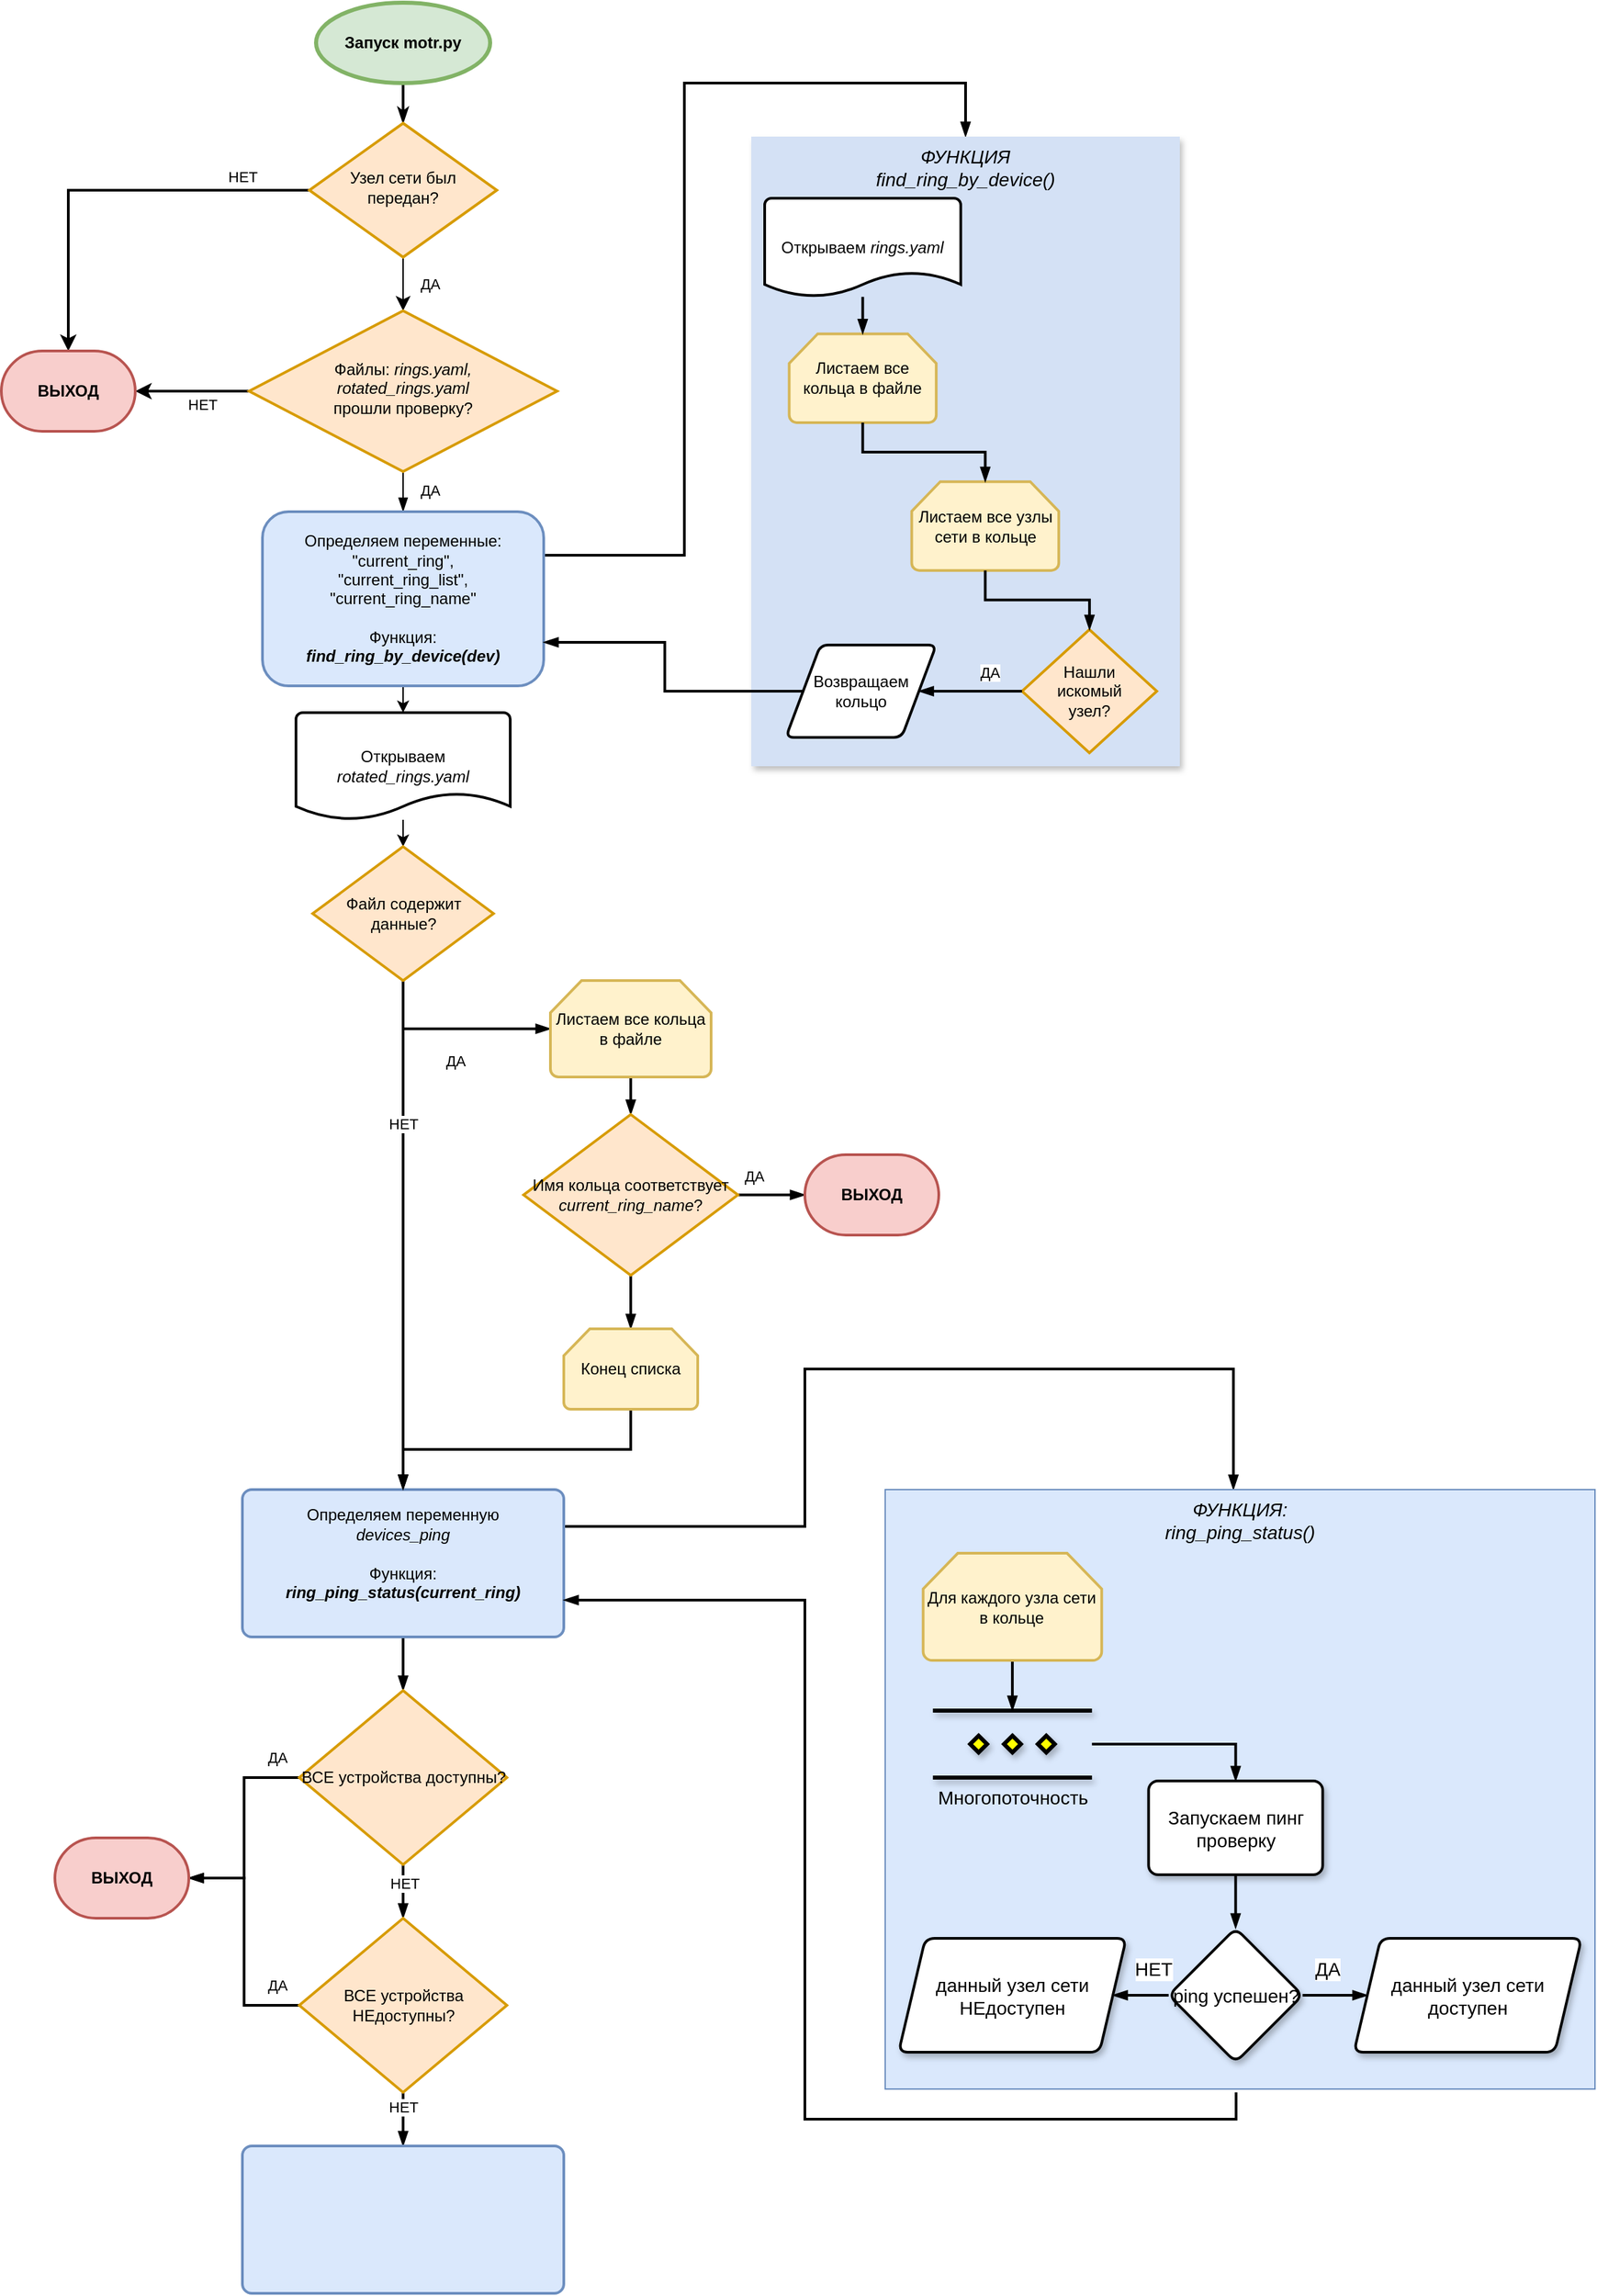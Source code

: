<mxfile version="13.6.5" type="github">
  <diagram id="C5RBs43oDa-KdzZeNtuy" name="Page-1">
    <mxGraphModel dx="1108" dy="736" grid="1" gridSize="10" guides="1" tooltips="1" connect="1" arrows="1" fold="1" page="1" pageScale="1" pageWidth="2339" pageHeight="3300" math="0" shadow="0">
      <root>
        <mxCell id="WIyWlLk6GJQsqaUBKTNV-0" />
        <mxCell id="WIyWlLk6GJQsqaUBKTNV-1" parent="WIyWlLk6GJQsqaUBKTNV-0" />
        <mxCell id="WIyWlLk6GJQsqaUBKTNV-2" value="" style="rounded=0;html=1;jettySize=auto;orthogonalLoop=1;fontSize=11;endArrow=classicThin;endFill=1;strokeWidth=2;shadow=0;labelBackgroundColor=none;edgeStyle=orthogonalEdgeStyle;exitX=0.5;exitY=1;exitDx=0;exitDy=0;exitPerimeter=0;" parent="WIyWlLk6GJQsqaUBKTNV-1" source="qdzVhZ0BJHm87TB0EGFF-5" target="WIyWlLk6GJQsqaUBKTNV-6" edge="1">
          <mxGeometry relative="1" as="geometry">
            <mxPoint x="370" y="80" as="sourcePoint" />
          </mxGeometry>
        </mxCell>
        <mxCell id="WIyWlLk6GJQsqaUBKTNV-4" value="&lt;div&gt;ДА&lt;/div&gt;" style="rounded=0;html=1;jettySize=auto;orthogonalLoop=1;fontSize=11;endArrow=classic;endFill=1;endSize=8;strokeWidth=1;shadow=0;labelBackgroundColor=none;edgeStyle=orthogonalEdgeStyle;" parent="WIyWlLk6GJQsqaUBKTNV-1" source="WIyWlLk6GJQsqaUBKTNV-6" target="WIyWlLk6GJQsqaUBKTNV-10" edge="1">
          <mxGeometry y="20" relative="1" as="geometry">
            <mxPoint as="offset" />
          </mxGeometry>
        </mxCell>
        <mxCell id="qdzVhZ0BJHm87TB0EGFF-9" style="edgeStyle=orthogonalEdgeStyle;rounded=0;orthogonalLoop=1;jettySize=auto;html=1;entryX=0.5;entryY=0;entryDx=0;entryDy=0;entryPerimeter=0;strokeWidth=2;" edge="1" parent="WIyWlLk6GJQsqaUBKTNV-1" source="WIyWlLk6GJQsqaUBKTNV-6" target="qdzVhZ0BJHm87TB0EGFF-6">
          <mxGeometry relative="1" as="geometry" />
        </mxCell>
        <mxCell id="qdzVhZ0BJHm87TB0EGFF-10" value="НЕТ" style="edgeLabel;html=1;align=center;verticalAlign=middle;resizable=0;points=[];" vertex="1" connectable="0" parent="qdzVhZ0BJHm87TB0EGFF-9">
          <mxGeometry x="-0.043" y="4" relative="1" as="geometry">
            <mxPoint x="93" y="-14" as="offset" />
          </mxGeometry>
        </mxCell>
        <mxCell id="WIyWlLk6GJQsqaUBKTNV-6" value="Узел сети был передан?" style="rhombus;whiteSpace=wrap;html=1;shadow=0;fontFamily=Helvetica;fontSize=12;align=center;strokeWidth=2;spacing=6;spacingTop=-4;fillColor=#ffe6cc;strokeColor=#d79b00;" parent="WIyWlLk6GJQsqaUBKTNV-1" vertex="1">
          <mxGeometry x="300" y="110" width="140" height="100" as="geometry" />
        </mxCell>
        <mxCell id="WIyWlLk6GJQsqaUBKTNV-8" value="ДА" style="rounded=0;html=1;jettySize=auto;orthogonalLoop=1;fontSize=11;endArrow=blockThin;endFill=1;endSize=8;strokeWidth=1;shadow=0;labelBackgroundColor=none;edgeStyle=orthogonalEdgeStyle;" parent="WIyWlLk6GJQsqaUBKTNV-1" source="WIyWlLk6GJQsqaUBKTNV-10" target="WIyWlLk6GJQsqaUBKTNV-11" edge="1">
          <mxGeometry x="0.333" y="20" relative="1" as="geometry">
            <mxPoint as="offset" />
          </mxGeometry>
        </mxCell>
        <mxCell id="qdzVhZ0BJHm87TB0EGFF-11" style="edgeStyle=orthogonalEdgeStyle;rounded=0;orthogonalLoop=1;jettySize=auto;html=1;entryX=1;entryY=0.5;entryDx=0;entryDy=0;entryPerimeter=0;strokeWidth=2;" edge="1" parent="WIyWlLk6GJQsqaUBKTNV-1" source="WIyWlLk6GJQsqaUBKTNV-10" target="qdzVhZ0BJHm87TB0EGFF-6">
          <mxGeometry relative="1" as="geometry" />
        </mxCell>
        <mxCell id="qdzVhZ0BJHm87TB0EGFF-12" value="НЕТ" style="edgeLabel;html=1;align=center;verticalAlign=middle;resizable=0;points=[];" vertex="1" connectable="0" parent="qdzVhZ0BJHm87TB0EGFF-11">
          <mxGeometry x="-0.015" y="-1" relative="1" as="geometry">
            <mxPoint x="7" y="11" as="offset" />
          </mxGeometry>
        </mxCell>
        <mxCell id="WIyWlLk6GJQsqaUBKTNV-10" value="&lt;div&gt;Файлы: &lt;i&gt;rings.yaml,&lt;/i&gt;&lt;/div&gt;&lt;div&gt;&lt;i&gt;rotated_rings.yaml&lt;/i&gt;&lt;/div&gt;&lt;div&gt;прошли проверку?&lt;br&gt;&lt;/div&gt;" style="rhombus;whiteSpace=wrap;html=1;shadow=0;fontFamily=Helvetica;fontSize=12;align=center;strokeWidth=2;spacing=6;spacingTop=-4;fillColor=#ffe6cc;strokeColor=#d79b00;" parent="WIyWlLk6GJQsqaUBKTNV-1" vertex="1">
          <mxGeometry x="255" y="250" width="230" height="120" as="geometry" />
        </mxCell>
        <mxCell id="qdzVhZ0BJHm87TB0EGFF-20" value="" style="edgeStyle=orthogonalEdgeStyle;rounded=0;orthogonalLoop=1;jettySize=auto;html=1;" edge="1" parent="WIyWlLk6GJQsqaUBKTNV-1" source="WIyWlLk6GJQsqaUBKTNV-11" target="qdzVhZ0BJHm87TB0EGFF-19">
          <mxGeometry relative="1" as="geometry" />
        </mxCell>
        <mxCell id="qdzVhZ0BJHm87TB0EGFF-87" style="edgeStyle=orthogonalEdgeStyle;rounded=0;orthogonalLoop=1;jettySize=auto;html=1;exitX=1;exitY=0.25;exitDx=0;exitDy=0;endArrow=blockThin;endFill=1;strokeWidth=2;fontSize=14;" edge="1" parent="WIyWlLk6GJQsqaUBKTNV-1" source="WIyWlLk6GJQsqaUBKTNV-11">
          <mxGeometry relative="1" as="geometry">
            <mxPoint x="790" y="120" as="targetPoint" />
            <Array as="points">
              <mxPoint x="580" y="433" />
              <mxPoint x="580" y="80" />
              <mxPoint x="790" y="80" />
            </Array>
          </mxGeometry>
        </mxCell>
        <mxCell id="WIyWlLk6GJQsqaUBKTNV-11" value="&lt;div&gt;Определяем переменные:&lt;/div&gt;&lt;div&gt; &quot;current_ring&quot;, &lt;br&gt;&lt;/div&gt;&lt;div&gt;&quot;current_ring_list&quot;,&lt;/div&gt;&lt;div&gt; &quot;current_ring_name&quot;&lt;/div&gt;&lt;div&gt;&lt;br&gt;&lt;/div&gt;&lt;div&gt;Функция:&lt;/div&gt;&lt;div&gt;&lt;b&gt;&lt;i&gt;find_ring_by_device(dev)&lt;/i&gt;&lt;/b&gt;&lt;br&gt;&lt;/div&gt;" style="rounded=1;whiteSpace=wrap;html=1;fontSize=12;glass=0;strokeWidth=2;shadow=0;fillColor=#dae8fc;strokeColor=#6c8ebf;" parent="WIyWlLk6GJQsqaUBKTNV-1" vertex="1">
          <mxGeometry x="265" y="400" width="210" height="130" as="geometry" />
        </mxCell>
        <mxCell id="qdzVhZ0BJHm87TB0EGFF-5" value="&lt;b&gt;Запуск motr.py&lt;/b&gt;" style="strokeWidth=3;html=1;shape=mxgraph.flowchart.start_1;whiteSpace=wrap;fillColor=#d5e8d4;strokeColor=#82b366;" vertex="1" parent="WIyWlLk6GJQsqaUBKTNV-1">
          <mxGeometry x="305" y="20" width="130" height="60" as="geometry" />
        </mxCell>
        <mxCell id="qdzVhZ0BJHm87TB0EGFF-6" value="&lt;b&gt;ВЫХОД&lt;/b&gt;" style="strokeWidth=2;html=1;shape=mxgraph.flowchart.terminator;whiteSpace=wrap;fillColor=#f8cecc;strokeColor=#b85450;" vertex="1" parent="WIyWlLk6GJQsqaUBKTNV-1">
          <mxGeometry x="70" y="280" width="100" height="60" as="geometry" />
        </mxCell>
        <mxCell id="qdzVhZ0BJHm87TB0EGFF-23" value="" style="edgeStyle=orthogonalEdgeStyle;rounded=0;orthogonalLoop=1;jettySize=auto;html=1;" edge="1" parent="WIyWlLk6GJQsqaUBKTNV-1" source="qdzVhZ0BJHm87TB0EGFF-19" target="qdzVhZ0BJHm87TB0EGFF-22">
          <mxGeometry relative="1" as="geometry" />
        </mxCell>
        <mxCell id="qdzVhZ0BJHm87TB0EGFF-19" value="Открываем &lt;i&gt;rotated_rings.yaml&lt;/i&gt;" style="strokeWidth=2;html=1;shape=mxgraph.flowchart.document2;whiteSpace=wrap;size=0.25;" vertex="1" parent="WIyWlLk6GJQsqaUBKTNV-1">
          <mxGeometry x="290" y="550" width="160" height="80" as="geometry" />
        </mxCell>
        <mxCell id="qdzVhZ0BJHm87TB0EGFF-28" value="" style="edgeStyle=orthogonalEdgeStyle;rounded=0;orthogonalLoop=1;jettySize=auto;html=1;endArrow=blockThin;endFill=1;strokeWidth=2;" edge="1" parent="WIyWlLk6GJQsqaUBKTNV-1" source="qdzVhZ0BJHm87TB0EGFF-22" target="qdzVhZ0BJHm87TB0EGFF-27">
          <mxGeometry relative="1" as="geometry">
            <Array as="points">
              <mxPoint x="370" y="760" />
              <mxPoint x="370" y="760" />
            </Array>
          </mxGeometry>
        </mxCell>
        <mxCell id="qdzVhZ0BJHm87TB0EGFF-29" value="ДА" style="edgeLabel;html=1;align=center;verticalAlign=middle;resizable=0;points=[];" vertex="1" connectable="0" parent="qdzVhZ0BJHm87TB0EGFF-28">
          <mxGeometry x="-0.422" y="-3" relative="1" as="geometry">
            <mxPoint x="33" y="21" as="offset" />
          </mxGeometry>
        </mxCell>
        <mxCell id="qdzVhZ0BJHm87TB0EGFF-53" style="edgeStyle=orthogonalEdgeStyle;rounded=0;orthogonalLoop=1;jettySize=auto;html=1;endArrow=blockThin;endFill=1;strokeWidth=2;entryX=0.5;entryY=0;entryDx=0;entryDy=0;" edge="1" parent="WIyWlLk6GJQsqaUBKTNV-1" source="qdzVhZ0BJHm87TB0EGFF-22" target="qdzVhZ0BJHm87TB0EGFF-37">
          <mxGeometry relative="1" as="geometry">
            <mxPoint x="270" y="1140" as="targetPoint" />
          </mxGeometry>
        </mxCell>
        <mxCell id="qdzVhZ0BJHm87TB0EGFF-55" value="НЕТ" style="edgeLabel;html=1;align=center;verticalAlign=middle;resizable=0;points=[];" vertex="1" connectable="0" parent="qdzVhZ0BJHm87TB0EGFF-53">
          <mxGeometry x="-0.44" relative="1" as="geometry">
            <mxPoint as="offset" />
          </mxGeometry>
        </mxCell>
        <mxCell id="qdzVhZ0BJHm87TB0EGFF-22" value="Файл содержит данные?" style="rhombus;whiteSpace=wrap;html=1;strokeWidth=2;fillColor=#ffe6cc;strokeColor=#d79b00;" vertex="1" parent="WIyWlLk6GJQsqaUBKTNV-1">
          <mxGeometry x="302.5" y="650" width="135" height="100" as="geometry" />
        </mxCell>
        <mxCell id="qdzVhZ0BJHm87TB0EGFF-31" value="" style="edgeStyle=orthogonalEdgeStyle;rounded=0;orthogonalLoop=1;jettySize=auto;html=1;endArrow=blockThin;endFill=1;strokeWidth=2;" edge="1" parent="WIyWlLk6GJQsqaUBKTNV-1" source="qdzVhZ0BJHm87TB0EGFF-27" target="qdzVhZ0BJHm87TB0EGFF-30">
          <mxGeometry relative="1" as="geometry" />
        </mxCell>
        <mxCell id="qdzVhZ0BJHm87TB0EGFF-27" value="Листаем все кольца в файле" style="strokeWidth=2;html=1;shape=mxgraph.flowchart.loop_limit;whiteSpace=wrap;fillColor=#fff2cc;strokeColor=#d6b656;" vertex="1" parent="WIyWlLk6GJQsqaUBKTNV-1">
          <mxGeometry x="480" y="750" width="120" height="72" as="geometry" />
        </mxCell>
        <mxCell id="qdzVhZ0BJHm87TB0EGFF-45" value="" style="edgeStyle=orthogonalEdgeStyle;rounded=0;orthogonalLoop=1;jettySize=auto;html=1;endArrow=blockThin;endFill=1;strokeWidth=2;" edge="1" parent="WIyWlLk6GJQsqaUBKTNV-1" source="qdzVhZ0BJHm87TB0EGFF-30" target="qdzVhZ0BJHm87TB0EGFF-44">
          <mxGeometry relative="1" as="geometry" />
        </mxCell>
        <mxCell id="qdzVhZ0BJHm87TB0EGFF-51" value="" style="edgeStyle=orthogonalEdgeStyle;rounded=0;orthogonalLoop=1;jettySize=auto;html=1;endArrow=blockThin;endFill=1;strokeWidth=2;" edge="1" parent="WIyWlLk6GJQsqaUBKTNV-1" source="qdzVhZ0BJHm87TB0EGFF-30" target="qdzVhZ0BJHm87TB0EGFF-47">
          <mxGeometry relative="1" as="geometry" />
        </mxCell>
        <mxCell id="qdzVhZ0BJHm87TB0EGFF-52" value="ДА" style="edgeLabel;html=1;align=center;verticalAlign=middle;resizable=0;points=[];" vertex="1" connectable="0" parent="qdzVhZ0BJHm87TB0EGFF-51">
          <mxGeometry x="-0.218" y="2" relative="1" as="geometry">
            <mxPoint x="-7.5" y="-12" as="offset" />
          </mxGeometry>
        </mxCell>
        <mxCell id="qdzVhZ0BJHm87TB0EGFF-30" value="&lt;div align=&quot;center&quot;&gt;Имя кольца соответствует&lt;/div&gt;&lt;div align=&quot;center&quot;&gt;&lt;i&gt;current_ring_name&lt;/i&gt;?&lt;br&gt;&lt;/div&gt;" style="rhombus;whiteSpace=wrap;html=1;strokeWidth=2;fillColor=#ffe6cc;strokeColor=#d79b00;align=center;" vertex="1" parent="WIyWlLk6GJQsqaUBKTNV-1">
          <mxGeometry x="460" y="850" width="160" height="120" as="geometry" />
        </mxCell>
        <mxCell id="qdzVhZ0BJHm87TB0EGFF-58" value="" style="edgeStyle=orthogonalEdgeStyle;rounded=0;orthogonalLoop=1;jettySize=auto;html=1;endArrow=blockThin;endFill=1;strokeWidth=2;" edge="1" parent="WIyWlLk6GJQsqaUBKTNV-1" source="qdzVhZ0BJHm87TB0EGFF-37" target="qdzVhZ0BJHm87TB0EGFF-57">
          <mxGeometry relative="1" as="geometry" />
        </mxCell>
        <mxCell id="qdzVhZ0BJHm87TB0EGFF-129" style="edgeStyle=orthogonalEdgeStyle;rounded=0;orthogonalLoop=1;jettySize=auto;html=1;exitX=1;exitY=0.25;exitDx=0;exitDy=0;endArrow=blockThin;endFill=1;strokeWidth=2;fontSize=14;fontColor=#000000;" edge="1" parent="WIyWlLk6GJQsqaUBKTNV-1" source="qdzVhZ0BJHm87TB0EGFF-37">
          <mxGeometry relative="1" as="geometry">
            <mxPoint x="990" y="1130" as="targetPoint" />
            <Array as="points">
              <mxPoint x="670" y="1158" />
              <mxPoint x="670" y="1040" />
            </Array>
          </mxGeometry>
        </mxCell>
        <mxCell id="qdzVhZ0BJHm87TB0EGFF-37" value="&lt;div&gt;Определяем переменную&lt;/div&gt;&lt;div&gt;&lt;i&gt;devices_ping&lt;/i&gt;&lt;/div&gt;&lt;div&gt;&lt;i&gt;&lt;/i&gt;&lt;br&gt;&lt;/div&gt;&lt;div&gt;Функция:&lt;/div&gt;&lt;div&gt;&lt;b&gt;&lt;i&gt;ring_ping_status(current_ring)&lt;/i&gt;&lt;/b&gt;&lt;/div&gt;&lt;div&gt;&lt;i&gt;&lt;/i&gt;&lt;br&gt;&lt;/div&gt;" style="rounded=1;whiteSpace=wrap;html=1;absoluteArcSize=1;arcSize=14;strokeWidth=2;fillColor=#dae8fc;strokeColor=#6c8ebf;" vertex="1" parent="WIyWlLk6GJQsqaUBKTNV-1">
          <mxGeometry x="250" y="1130" width="240" height="110" as="geometry" />
        </mxCell>
        <mxCell id="qdzVhZ0BJHm87TB0EGFF-46" value="" style="edgeStyle=orthogonalEdgeStyle;rounded=0;orthogonalLoop=1;jettySize=auto;html=1;endArrow=blockThin;endFill=1;strokeWidth=2;" edge="1" parent="WIyWlLk6GJQsqaUBKTNV-1" source="qdzVhZ0BJHm87TB0EGFF-44" target="qdzVhZ0BJHm87TB0EGFF-37">
          <mxGeometry relative="1" as="geometry" />
        </mxCell>
        <mxCell id="qdzVhZ0BJHm87TB0EGFF-44" value="Конец списка" style="strokeWidth=2;html=1;shape=mxgraph.flowchart.loop_limit;whiteSpace=wrap;fillColor=#fff2cc;strokeColor=#d6b656;" vertex="1" parent="WIyWlLk6GJQsqaUBKTNV-1">
          <mxGeometry x="490" y="1010" width="100" height="60" as="geometry" />
        </mxCell>
        <mxCell id="qdzVhZ0BJHm87TB0EGFF-47" value="&lt;b&gt;ВЫХОД&lt;/b&gt;" style="strokeWidth=2;html=1;shape=mxgraph.flowchart.terminator;whiteSpace=wrap;fillColor=#f8cecc;strokeColor=#b85450;" vertex="1" parent="WIyWlLk6GJQsqaUBKTNV-1">
          <mxGeometry x="670" y="880" width="100" height="60" as="geometry" />
        </mxCell>
        <mxCell id="qdzVhZ0BJHm87TB0EGFF-61" value="" style="edgeStyle=orthogonalEdgeStyle;rounded=0;orthogonalLoop=1;jettySize=auto;html=1;endArrow=blockThin;endFill=1;strokeWidth=2;" edge="1" parent="WIyWlLk6GJQsqaUBKTNV-1" source="qdzVhZ0BJHm87TB0EGFF-57" target="qdzVhZ0BJHm87TB0EGFF-60">
          <mxGeometry relative="1" as="geometry" />
        </mxCell>
        <mxCell id="qdzVhZ0BJHm87TB0EGFF-62" value="НЕТ" style="edgeLabel;html=1;align=center;verticalAlign=middle;resizable=0;points=[];" vertex="1" connectable="0" parent="qdzVhZ0BJHm87TB0EGFF-61">
          <mxGeometry x="-0.299" y="1" relative="1" as="geometry">
            <mxPoint as="offset" />
          </mxGeometry>
        </mxCell>
        <mxCell id="qdzVhZ0BJHm87TB0EGFF-64" style="edgeStyle=orthogonalEdgeStyle;rounded=0;orthogonalLoop=1;jettySize=auto;html=1;endArrow=blockThin;endFill=1;strokeWidth=2;" edge="1" parent="WIyWlLk6GJQsqaUBKTNV-1" source="qdzVhZ0BJHm87TB0EGFF-57" target="qdzVhZ0BJHm87TB0EGFF-63">
          <mxGeometry relative="1" as="geometry" />
        </mxCell>
        <mxCell id="qdzVhZ0BJHm87TB0EGFF-66" value="ДА" style="edgeLabel;html=1;align=center;verticalAlign=middle;resizable=0;points=[];" vertex="1" connectable="0" parent="qdzVhZ0BJHm87TB0EGFF-64">
          <mxGeometry x="-0.633" relative="1" as="geometry">
            <mxPoint x="12.5" y="-15" as="offset" />
          </mxGeometry>
        </mxCell>
        <mxCell id="qdzVhZ0BJHm87TB0EGFF-57" value="ВСЕ устройства доступны?" style="strokeWidth=2;html=1;shape=mxgraph.flowchart.decision;whiteSpace=wrap;fillColor=#ffe6cc;strokeColor=#d79b00;" vertex="1" parent="WIyWlLk6GJQsqaUBKTNV-1">
          <mxGeometry x="292.5" y="1280" width="155" height="130" as="geometry" />
        </mxCell>
        <mxCell id="qdzVhZ0BJHm87TB0EGFF-65" style="edgeStyle=orthogonalEdgeStyle;rounded=0;orthogonalLoop=1;jettySize=auto;html=1;endArrow=blockThin;endFill=1;strokeWidth=2;" edge="1" parent="WIyWlLk6GJQsqaUBKTNV-1" source="qdzVhZ0BJHm87TB0EGFF-60" target="qdzVhZ0BJHm87TB0EGFF-63">
          <mxGeometry relative="1" as="geometry" />
        </mxCell>
        <mxCell id="qdzVhZ0BJHm87TB0EGFF-67" value="ДА" style="edgeLabel;html=1;align=center;verticalAlign=middle;resizable=0;points=[];" vertex="1" connectable="0" parent="qdzVhZ0BJHm87TB0EGFF-65">
          <mxGeometry x="-0.657" relative="1" as="geometry">
            <mxPoint x="14.17" y="-15" as="offset" />
          </mxGeometry>
        </mxCell>
        <mxCell id="qdzVhZ0BJHm87TB0EGFF-69" value="" style="edgeStyle=orthogonalEdgeStyle;rounded=0;orthogonalLoop=1;jettySize=auto;html=1;endArrow=blockThin;endFill=1;strokeWidth=2;" edge="1" parent="WIyWlLk6GJQsqaUBKTNV-1" source="qdzVhZ0BJHm87TB0EGFF-60" target="qdzVhZ0BJHm87TB0EGFF-68">
          <mxGeometry relative="1" as="geometry">
            <Array as="points">
              <mxPoint x="370" y="1590" />
              <mxPoint x="370" y="1590" />
            </Array>
          </mxGeometry>
        </mxCell>
        <mxCell id="qdzVhZ0BJHm87TB0EGFF-70" value="НЕТ" style="edgeLabel;html=1;align=center;verticalAlign=middle;resizable=0;points=[];" vertex="1" connectable="0" parent="qdzVhZ0BJHm87TB0EGFF-69">
          <mxGeometry x="-0.333" y="6" relative="1" as="geometry">
            <mxPoint x="-6" y="-3.14" as="offset" />
          </mxGeometry>
        </mxCell>
        <mxCell id="qdzVhZ0BJHm87TB0EGFF-60" value="ВСЕ устройства НЕдоступны?" style="strokeWidth=2;html=1;shape=mxgraph.flowchart.decision;whiteSpace=wrap;fillColor=#ffe6cc;strokeColor=#d79b00;" vertex="1" parent="WIyWlLk6GJQsqaUBKTNV-1">
          <mxGeometry x="292.5" y="1450" width="155" height="130" as="geometry" />
        </mxCell>
        <mxCell id="qdzVhZ0BJHm87TB0EGFF-63" value="&lt;b&gt;ВЫХОД&lt;/b&gt;" style="strokeWidth=2;html=1;shape=mxgraph.flowchart.terminator;whiteSpace=wrap;fillColor=#f8cecc;strokeColor=#b85450;" vertex="1" parent="WIyWlLk6GJQsqaUBKTNV-1">
          <mxGeometry x="110" y="1390" width="100" height="60" as="geometry" />
        </mxCell>
        <mxCell id="qdzVhZ0BJHm87TB0EGFF-68" value="" style="rounded=1;whiteSpace=wrap;html=1;absoluteArcSize=1;arcSize=14;strokeWidth=2;fillColor=#dae8fc;strokeColor=#6c8ebf;" vertex="1" parent="WIyWlLk6GJQsqaUBKTNV-1">
          <mxGeometry x="250" y="1620" width="240" height="110" as="geometry" />
        </mxCell>
        <mxCell id="qdzVhZ0BJHm87TB0EGFF-89" value="" style="group" vertex="1" connectable="0" parent="WIyWlLk6GJQsqaUBKTNV-1">
          <mxGeometry x="630" y="120" width="320" height="470" as="geometry" />
        </mxCell>
        <mxCell id="qdzVhZ0BJHm87TB0EGFF-84" value="ФУНКЦИЯ&#xa;find_ring_by_device()" style="group;fillColor=#D4E1F5;shadow=1;fontStyle=2;fontSize=14;container=0;" vertex="1" connectable="0" parent="qdzVhZ0BJHm87TB0EGFF-89">
          <mxGeometry width="320" height="470" as="geometry" />
        </mxCell>
        <mxCell id="qdzVhZ0BJHm87TB0EGFF-71" value="Открываем &lt;i&gt;rings.yaml&lt;/i&gt;" style="strokeWidth=2;html=1;shape=mxgraph.flowchart.document2;whiteSpace=wrap;size=0.25;" vertex="1" parent="qdzVhZ0BJHm87TB0EGFF-89">
          <mxGeometry x="10" y="46" width="146.401" height="73.6" as="geometry" />
        </mxCell>
        <mxCell id="qdzVhZ0BJHm87TB0EGFF-72" value="Листаем все кольца в файле" style="strokeWidth=2;html=1;shape=mxgraph.flowchart.loop_limit;whiteSpace=wrap;fillColor=#fff2cc;strokeColor=#d6b656;" vertex="1" parent="qdzVhZ0BJHm87TB0EGFF-89">
          <mxGeometry x="28.3" y="147.2" width="109.8" height="66.24" as="geometry" />
        </mxCell>
        <mxCell id="qdzVhZ0BJHm87TB0EGFF-74" value="" style="edgeStyle=orthogonalEdgeStyle;rounded=0;orthogonalLoop=1;jettySize=auto;html=1;endArrow=blockThin;endFill=1;strokeWidth=2;" edge="1" parent="qdzVhZ0BJHm87TB0EGFF-89" source="qdzVhZ0BJHm87TB0EGFF-71" target="qdzVhZ0BJHm87TB0EGFF-72">
          <mxGeometry relative="1" as="geometry" />
        </mxCell>
        <mxCell id="qdzVhZ0BJHm87TB0EGFF-73" value="Листаем все узлы сети в кольце" style="strokeWidth=2;html=1;shape=mxgraph.flowchart.loop_limit;whiteSpace=wrap;fillColor=#fff2cc;strokeColor=#d6b656;" vertex="1" parent="qdzVhZ0BJHm87TB0EGFF-89">
          <mxGeometry x="119.8" y="257.6" width="109.8" height="66.24" as="geometry" />
        </mxCell>
        <mxCell id="qdzVhZ0BJHm87TB0EGFF-75" style="edgeStyle=orthogonalEdgeStyle;rounded=0;orthogonalLoop=1;jettySize=auto;html=1;endArrow=blockThin;endFill=1;strokeWidth=2;" edge="1" parent="qdzVhZ0BJHm87TB0EGFF-89" source="qdzVhZ0BJHm87TB0EGFF-72" target="qdzVhZ0BJHm87TB0EGFF-73">
          <mxGeometry relative="1" as="geometry" />
        </mxCell>
        <mxCell id="qdzVhZ0BJHm87TB0EGFF-77" value="&lt;div&gt;Нашли &lt;br&gt;&lt;/div&gt;&lt;div&gt;искомый &lt;br&gt;&lt;/div&gt;&lt;div&gt;узел?&lt;/div&gt;" style="rhombus;whiteSpace=wrap;html=1;strokeColor=#d79b00;strokeWidth=2;fillColor=#ffe6cc;" vertex="1" parent="qdzVhZ0BJHm87TB0EGFF-89">
          <mxGeometry x="202.151" y="368" width="100.65" height="92" as="geometry" />
        </mxCell>
        <mxCell id="qdzVhZ0BJHm87TB0EGFF-78" value="" style="edgeStyle=orthogonalEdgeStyle;rounded=0;orthogonalLoop=1;jettySize=auto;html=1;endArrow=blockThin;endFill=1;strokeWidth=2;" edge="1" parent="qdzVhZ0BJHm87TB0EGFF-89" source="qdzVhZ0BJHm87TB0EGFF-73" target="qdzVhZ0BJHm87TB0EGFF-77">
          <mxGeometry relative="1" as="geometry" />
        </mxCell>
        <mxCell id="qdzVhZ0BJHm87TB0EGFF-81" value="&lt;div&gt;Возвращаем&lt;/div&gt;&lt;div&gt;кольцо&lt;br&gt; &lt;/div&gt;" style="shape=parallelogram;html=1;strokeWidth=2;perimeter=parallelogramPerimeter;whiteSpace=wrap;rounded=1;arcSize=12;size=0.23;" vertex="1" parent="qdzVhZ0BJHm87TB0EGFF-89">
          <mxGeometry x="25.802" y="379.5" width="112.298" height="69" as="geometry" />
        </mxCell>
        <mxCell id="qdzVhZ0BJHm87TB0EGFF-82" value="" style="edgeStyle=orthogonalEdgeStyle;rounded=0;orthogonalLoop=1;jettySize=auto;html=1;endArrow=blockThin;endFill=1;strokeWidth=2;" edge="1" parent="qdzVhZ0BJHm87TB0EGFF-89" source="qdzVhZ0BJHm87TB0EGFF-77" target="qdzVhZ0BJHm87TB0EGFF-81">
          <mxGeometry relative="1" as="geometry" />
        </mxCell>
        <mxCell id="qdzVhZ0BJHm87TB0EGFF-83" value="ДА" style="edgeLabel;html=1;align=center;verticalAlign=middle;resizable=0;points=[];" vertex="1" connectable="0" parent="qdzVhZ0BJHm87TB0EGFF-82">
          <mxGeometry x="-0.382" y="-2" relative="1" as="geometry">
            <mxPoint y="-12" as="offset" />
          </mxGeometry>
        </mxCell>
        <mxCell id="qdzVhZ0BJHm87TB0EGFF-90" style="edgeStyle=orthogonalEdgeStyle;rounded=0;orthogonalLoop=1;jettySize=auto;html=1;exitX=0;exitY=0.5;exitDx=0;exitDy=0;entryX=1;entryY=0.75;entryDx=0;entryDy=0;endArrow=blockThin;endFill=1;strokeWidth=2;fontSize=14;" edge="1" parent="WIyWlLk6GJQsqaUBKTNV-1" source="qdzVhZ0BJHm87TB0EGFF-81" target="WIyWlLk6GJQsqaUBKTNV-11">
          <mxGeometry relative="1" as="geometry" />
        </mxCell>
        <mxCell id="qdzVhZ0BJHm87TB0EGFF-126" value="" style="group" vertex="1" connectable="0" parent="WIyWlLk6GJQsqaUBKTNV-1">
          <mxGeometry x="730" y="1130" width="530" height="447.5" as="geometry" />
        </mxCell>
        <mxCell id="qdzVhZ0BJHm87TB0EGFF-125" value="ФУНКЦИЯ:&#xa;ring_ping_status()&#xa;" style="group;fillColor=#dae8fc;strokeColor=#6c8ebf;container=0;fontStyle=2;fontSize=14;" vertex="1" connectable="0" parent="qdzVhZ0BJHm87TB0EGFF-126">
          <mxGeometry width="530" height="447.5" as="geometry" />
        </mxCell>
        <mxCell id="qdzVhZ0BJHm87TB0EGFF-91" value="Многопоточность" style="verticalLabelPosition=bottom;verticalAlign=top;html=1;shape=mxgraph.flowchart.parallel_mode;pointerEvents=1;shadow=1;strokeWidth=3;fillColor=#D4E1F5;fontSize=14;" vertex="1" parent="qdzVhZ0BJHm87TB0EGFF-126">
          <mxGeometry x="35.63" y="165" width="118.75" height="50" as="geometry" />
        </mxCell>
        <mxCell id="qdzVhZ0BJHm87TB0EGFF-94" value="" style="edgeStyle=orthogonalEdgeStyle;rounded=0;orthogonalLoop=1;jettySize=auto;html=1;endArrow=blockThin;endFill=1;strokeWidth=2;fontSize=14;" edge="1" parent="qdzVhZ0BJHm87TB0EGFF-126" source="qdzVhZ0BJHm87TB0EGFF-92" target="qdzVhZ0BJHm87TB0EGFF-91">
          <mxGeometry relative="1" as="geometry" />
        </mxCell>
        <mxCell id="qdzVhZ0BJHm87TB0EGFF-92" value="Для каждого узла сети в кольце" style="strokeWidth=2;html=1;shape=mxgraph.flowchart.loop_limit;whiteSpace=wrap;fillColor=#fff2cc;strokeColor=#d6b656;" vertex="1" parent="qdzVhZ0BJHm87TB0EGFF-126">
          <mxGeometry x="28.33" y="47.5" width="133.33" height="80" as="geometry" />
        </mxCell>
        <mxCell id="qdzVhZ0BJHm87TB0EGFF-96" value="Запускаем пинг проверку" style="rounded=1;whiteSpace=wrap;html=1;absoluteArcSize=1;arcSize=14;strokeWidth=2;shadow=1;fontSize=14;" vertex="1" parent="qdzVhZ0BJHm87TB0EGFF-126">
          <mxGeometry x="196.67" y="217.5" width="130" height="70" as="geometry" />
        </mxCell>
        <mxCell id="qdzVhZ0BJHm87TB0EGFF-99" value="" style="edgeStyle=orthogonalEdgeStyle;rounded=0;orthogonalLoop=1;jettySize=auto;html=1;endArrow=blockThin;endFill=1;strokeWidth=2;fontSize=14;" edge="1" parent="qdzVhZ0BJHm87TB0EGFF-126" source="qdzVhZ0BJHm87TB0EGFF-91" target="qdzVhZ0BJHm87TB0EGFF-96">
          <mxGeometry relative="1" as="geometry" />
        </mxCell>
        <mxCell id="qdzVhZ0BJHm87TB0EGFF-102" value="ping успешен?" style="rhombus;whiteSpace=wrap;html=1;rounded=1;shadow=1;fontSize=14;strokeWidth=2;arcSize=14;" vertex="1" parent="qdzVhZ0BJHm87TB0EGFF-126">
          <mxGeometry x="211.67" y="327.5" width="100" height="100" as="geometry" />
        </mxCell>
        <mxCell id="qdzVhZ0BJHm87TB0EGFF-103" value="" style="edgeStyle=orthogonalEdgeStyle;rounded=0;orthogonalLoop=1;jettySize=auto;html=1;endArrow=blockThin;endFill=1;strokeWidth=2;fontSize=14;" edge="1" parent="qdzVhZ0BJHm87TB0EGFF-126" source="qdzVhZ0BJHm87TB0EGFF-96" target="qdzVhZ0BJHm87TB0EGFF-102">
          <mxGeometry relative="1" as="geometry" />
        </mxCell>
        <mxCell id="qdzVhZ0BJHm87TB0EGFF-104" value="данный узел сети доступен" style="shape=parallelogram;perimeter=parallelogramPerimeter;whiteSpace=wrap;html=1;fixedSize=1;rounded=1;shadow=1;fontSize=14;strokeWidth=2;arcSize=14;" vertex="1" parent="qdzVhZ0BJHm87TB0EGFF-126">
          <mxGeometry x="350" y="335" width="170" height="85" as="geometry" />
        </mxCell>
        <mxCell id="qdzVhZ0BJHm87TB0EGFF-105" value="" style="edgeStyle=orthogonalEdgeStyle;rounded=0;orthogonalLoop=1;jettySize=auto;html=1;endArrow=blockThin;endFill=1;strokeWidth=2;fontSize=14;" edge="1" parent="qdzVhZ0BJHm87TB0EGFF-126" source="qdzVhZ0BJHm87TB0EGFF-102" target="qdzVhZ0BJHm87TB0EGFF-104">
          <mxGeometry relative="1" as="geometry" />
        </mxCell>
        <mxCell id="qdzVhZ0BJHm87TB0EGFF-109" value="ДА" style="edgeLabel;html=1;align=center;verticalAlign=middle;resizable=0;points=[];fontSize=14;" vertex="1" connectable="0" parent="qdzVhZ0BJHm87TB0EGFF-105">
          <mxGeometry x="-0.16" y="-4" relative="1" as="geometry">
            <mxPoint x="0.06" y="-24" as="offset" />
          </mxGeometry>
        </mxCell>
        <mxCell id="qdzVhZ0BJHm87TB0EGFF-106" value="данный узел сети НЕдоступен" style="shape=parallelogram;perimeter=parallelogramPerimeter;whiteSpace=wrap;html=1;fixedSize=1;rounded=1;shadow=1;fontSize=14;strokeWidth=2;arcSize=14;" vertex="1" parent="qdzVhZ0BJHm87TB0EGFF-126">
          <mxGeometry x="10" y="335" width="170" height="85" as="geometry" />
        </mxCell>
        <mxCell id="qdzVhZ0BJHm87TB0EGFF-107" value="" style="edgeStyle=orthogonalEdgeStyle;rounded=0;orthogonalLoop=1;jettySize=auto;html=1;endArrow=blockThin;endFill=1;strokeWidth=2;fontSize=14;" edge="1" parent="qdzVhZ0BJHm87TB0EGFF-126" source="qdzVhZ0BJHm87TB0EGFF-102" target="qdzVhZ0BJHm87TB0EGFF-106">
          <mxGeometry relative="1" as="geometry" />
        </mxCell>
        <mxCell id="qdzVhZ0BJHm87TB0EGFF-108" value="НЕТ" style="edgeLabel;html=1;align=center;verticalAlign=middle;resizable=0;points=[];fontSize=14;" vertex="1" connectable="0" parent="qdzVhZ0BJHm87TB0EGFF-107">
          <mxGeometry x="-0.851" relative="1" as="geometry">
            <mxPoint x="-7.34" y="-20" as="offset" />
          </mxGeometry>
        </mxCell>
        <mxCell id="qdzVhZ0BJHm87TB0EGFF-133" style="edgeStyle=orthogonalEdgeStyle;rounded=0;orthogonalLoop=1;jettySize=auto;html=1;endArrow=blockThin;endFill=1;strokeWidth=2;fontSize=14;fontColor=#000000;entryX=1;entryY=0.75;entryDx=0;entryDy=0;" edge="1" parent="WIyWlLk6GJQsqaUBKTNV-1" target="qdzVhZ0BJHm87TB0EGFF-37">
          <mxGeometry relative="1" as="geometry">
            <mxPoint x="670" y="1220" as="targetPoint" />
            <mxPoint x="992" y="1580" as="sourcePoint" />
            <Array as="points">
              <mxPoint x="992" y="1600" />
              <mxPoint x="670" y="1600" />
              <mxPoint x="670" y="1212" />
            </Array>
          </mxGeometry>
        </mxCell>
      </root>
    </mxGraphModel>
  </diagram>
</mxfile>
